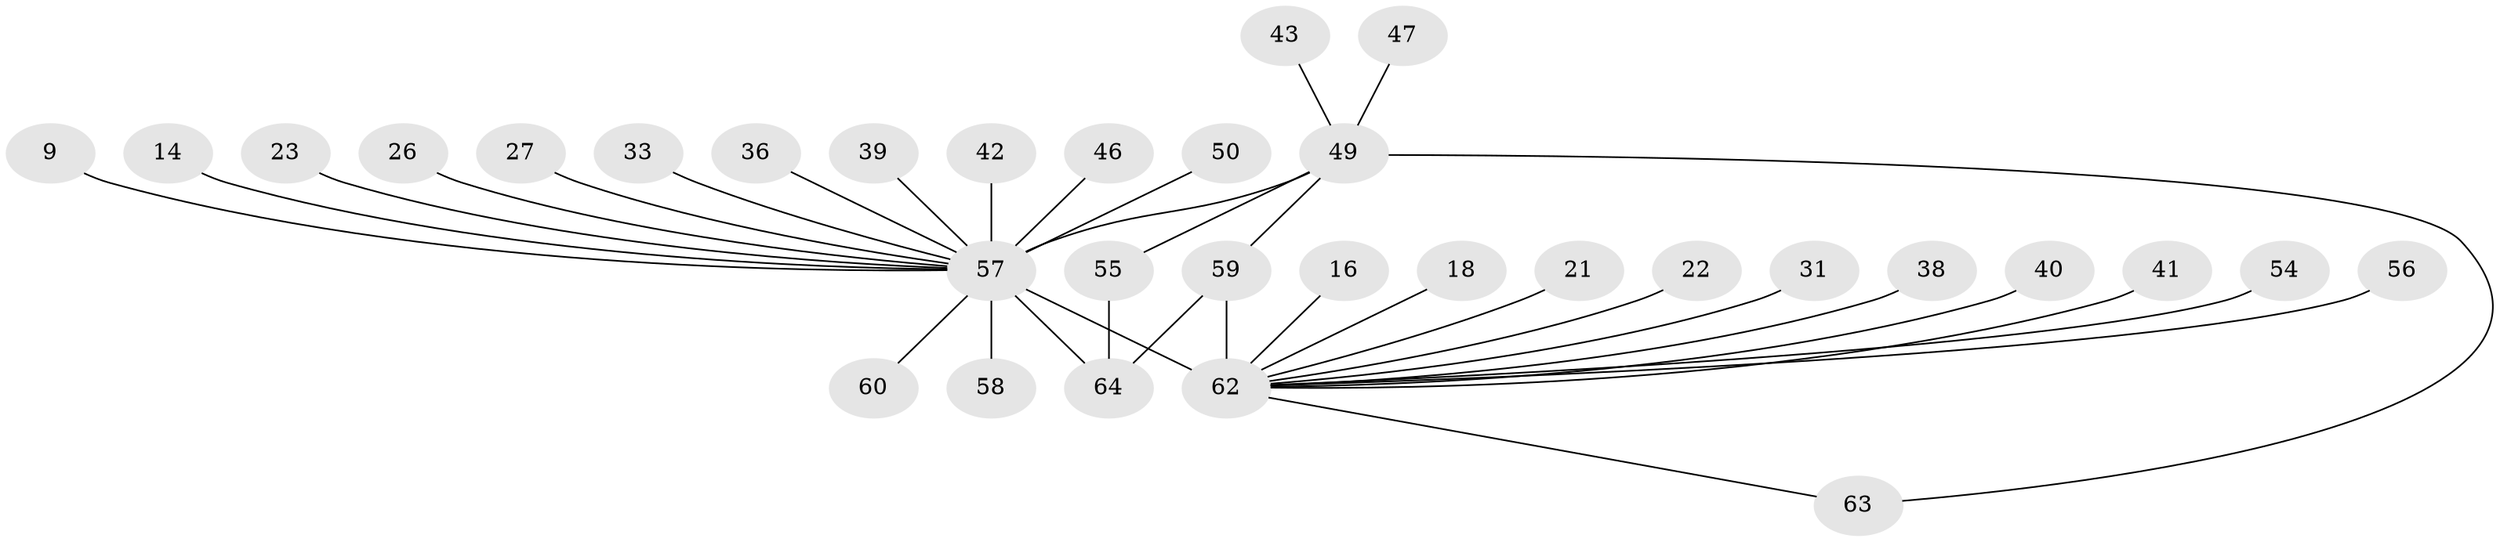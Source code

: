 // original degree distribution, {5: 0.09375, 6: 0.015625, 16: 0.03125, 12: 0.015625, 1: 0.5, 11: 0.015625, 4: 0.046875, 9: 0.015625, 2: 0.234375, 3: 0.03125}
// Generated by graph-tools (version 1.1) at 2025/51/03/04/25 21:51:28]
// undirected, 32 vertices, 35 edges
graph export_dot {
graph [start="1"]
  node [color=gray90,style=filled];
  9;
  14;
  16;
  18;
  21;
  22;
  23;
  26;
  27;
  31;
  33;
  36;
  38 [super="+15"];
  39;
  40;
  41;
  42;
  43;
  46;
  47;
  49 [super="+37"];
  50;
  54 [super="+44"];
  55;
  56;
  57 [super="+1+30+28+8"];
  58;
  59 [super="+29"];
  60;
  62 [super="+52+34+45+20"];
  63 [super="+32"];
  64 [super="+48+61+53"];
  9 -- 57;
  14 -- 57;
  16 -- 62;
  18 -- 62;
  21 -- 62;
  22 -- 62;
  23 -- 57;
  26 -- 57;
  27 -- 57;
  31 -- 62;
  33 -- 57;
  36 -- 57;
  38 -- 62;
  39 -- 57;
  40 -- 62;
  41 -- 62;
  42 -- 57;
  43 -- 49;
  46 -- 57;
  47 -- 49;
  49 -- 55;
  49 -- 57 [weight=5];
  49 -- 63;
  49 -- 59;
  50 -- 57;
  54 -- 62;
  55 -- 64;
  56 -- 62;
  57 -- 58;
  57 -- 60;
  57 -- 64 [weight=3];
  57 -- 62 [weight=13];
  59 -- 64;
  59 -- 62 [weight=2];
  62 -- 63;
}
